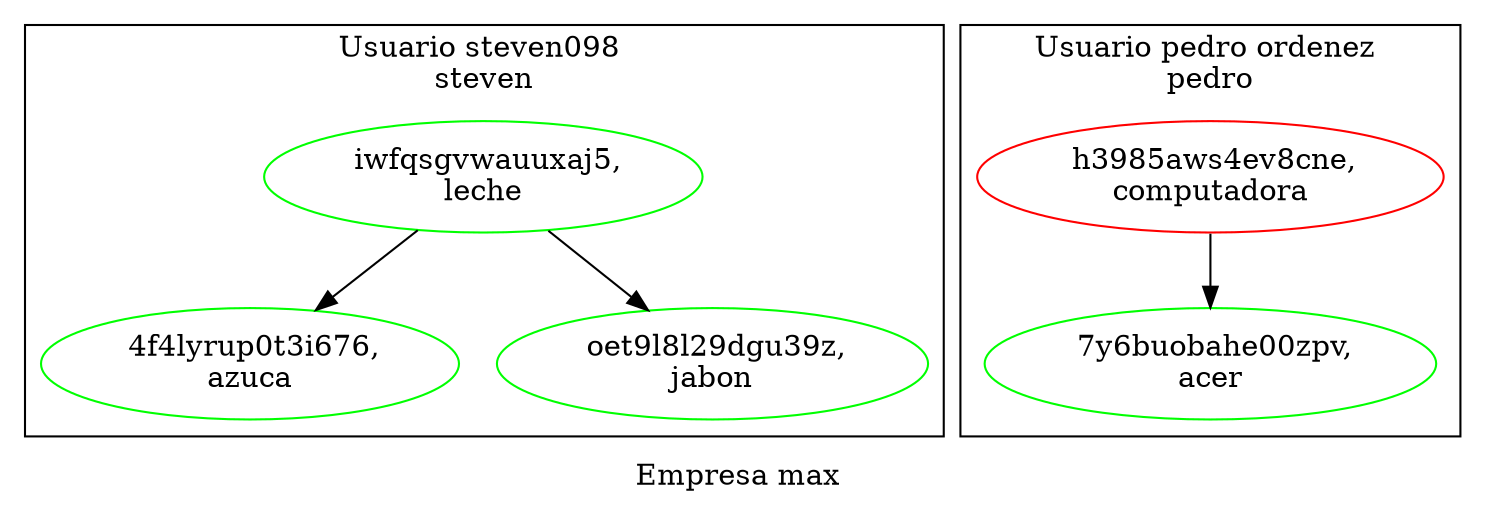 digraph G { 

 label="Empresa max " 

 subgraph cluster_0 { 

 label="Usuario steven098 \n steven " 
node [height=0.5, width=1.2];
"4f4lyrup0t3i676" [label=" 4f4lyrup0t3i676,\nazuca",color=green] 
"iwfqsgvwauuxaj5" [label=" iwfqsgvwauuxaj5,\nleche",color=green] 
"iwfqsgvwauuxaj5" -> "oet9l8l29dgu39z" 
"iwfqsgvwauuxaj5" -> "4f4lyrup0t3i676" 
"oet9l8l29dgu39z" [label=" oet9l8l29dgu39z,\njabon",color=green] 
}
 subgraph cluster_1 { 

 label="Usuario pedro ordenez \n pedro " 
node [height=0.5, width=1.2];
"7y6buobahe00zpv" [label=" 7y6buobahe00zpv,\nacer",color=green] 
"h3985aws4ev8cne" [label=" h3985aws4ev8cne,\ncomputadora",color=red] 
"h3985aws4ev8cne" -> "7y6buobahe00zpv" 
}
 subgraph cluster_2 { 

 label="Usuario kevin lopez \n kevin " 
node [height=0.5, width=1.2];
}}